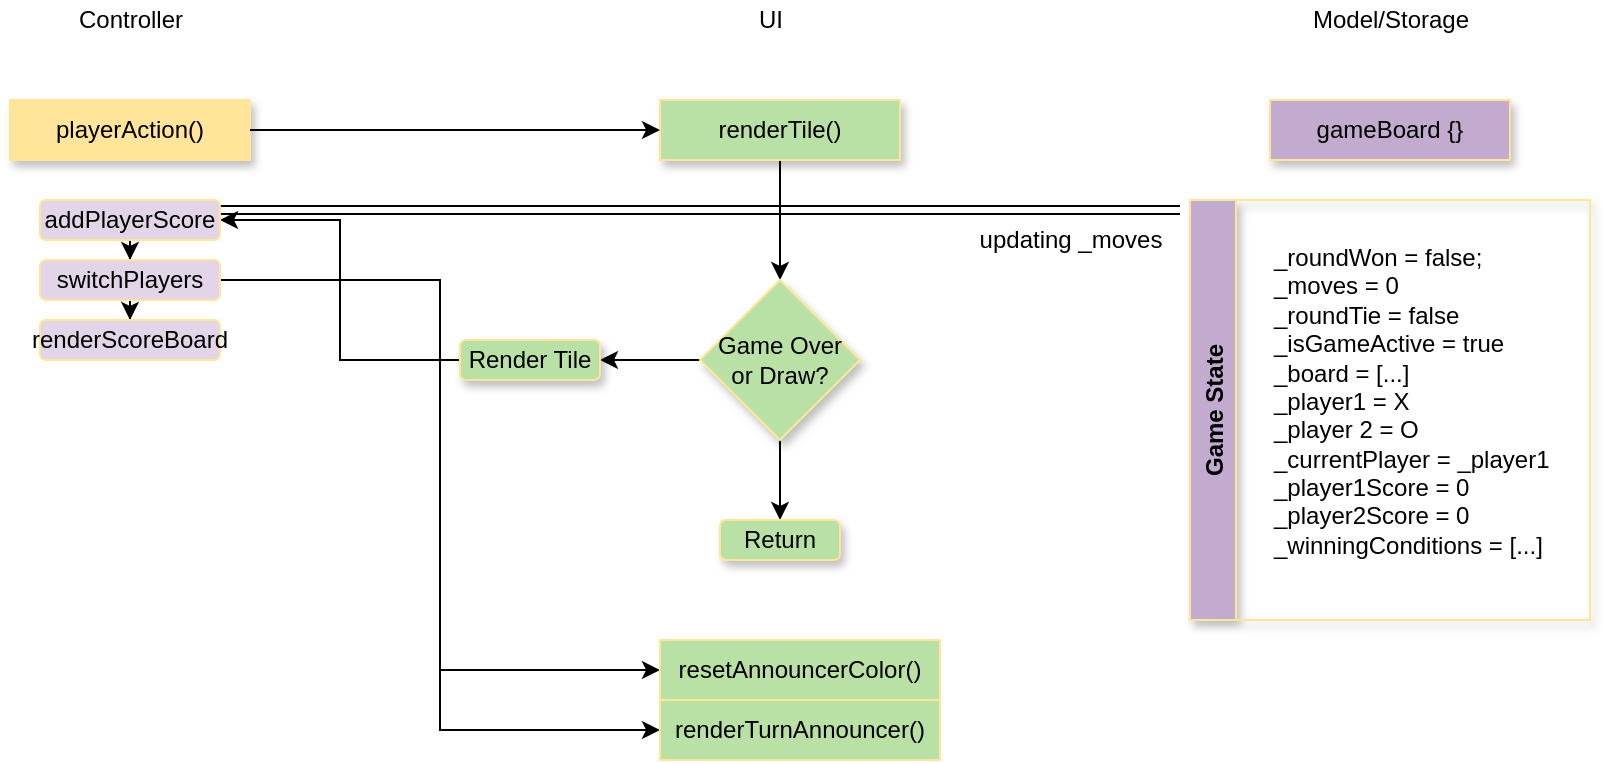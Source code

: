 <mxfile version="16.4.5" type="github">
  <diagram id="tbl310v2u9fYnJmufLMh" name="Page-1">
    <mxGraphModel dx="852" dy="689" grid="1" gridSize="10" guides="1" tooltips="1" connect="1" arrows="1" fold="1" page="1" pageScale="1" pageWidth="850" pageHeight="1100" math="0" shadow="0">
      <root>
        <mxCell id="0" />
        <mxCell id="1" parent="0" />
        <mxCell id="3C8uNp0iocg1anjiTqil-1" value="&lt;div&gt;Controller&lt;/div&gt;" style="text;html=1;resizable=0;autosize=1;align=center;verticalAlign=middle;points=[];fillColor=none;strokeColor=none;rounded=0;" parent="1" vertex="1">
          <mxGeometry x="70" y="60" width="70" height="20" as="geometry" />
        </mxCell>
        <mxCell id="3C8uNp0iocg1anjiTqil-2" value="&lt;div&gt;Model/Storage&lt;/div&gt;" style="text;html=1;resizable=0;autosize=1;align=center;verticalAlign=middle;points=[];fillColor=none;strokeColor=none;rounded=0;" parent="1" vertex="1">
          <mxGeometry x="690" y="60" width="90" height="20" as="geometry" />
        </mxCell>
        <mxCell id="3C8uNp0iocg1anjiTqil-3" value="&lt;div&gt;UI&lt;/div&gt;" style="text;html=1;resizable=0;autosize=1;align=center;verticalAlign=middle;points=[];fillColor=none;strokeColor=none;rounded=0;" parent="1" vertex="1">
          <mxGeometry x="410" y="60" width="30" height="20" as="geometry" />
        </mxCell>
        <mxCell id="3C8uNp0iocg1anjiTqil-4" value="&lt;div&gt;playerAction()&lt;/div&gt;" style="rounded=0;whiteSpace=wrap;html=1;shadow=1;strokeColor=#FFE599;fillColor=#FFE599;" parent="1" vertex="1">
          <mxGeometry x="45" y="110" width="120" height="30" as="geometry" />
        </mxCell>
        <mxCell id="eTiTghomsZwvz0lO_ERC-16" style="edgeStyle=orthogonalEdgeStyle;rounded=0;orthogonalLoop=1;jettySize=auto;html=1;exitX=0.5;exitY=1;exitDx=0;exitDy=0;" edge="1" parent="1" source="3C8uNp0iocg1anjiTqil-5" target="3C8uNp0iocg1anjiTqil-17">
          <mxGeometry relative="1" as="geometry" />
        </mxCell>
        <mxCell id="3C8uNp0iocg1anjiTqil-5" value="renderTile()" style="rounded=0;whiteSpace=wrap;html=1;shadow=1;strokeColor=#FFE599;fillColor=#B9E0A5;" parent="1" vertex="1">
          <mxGeometry x="370" y="110" width="120" height="30" as="geometry" />
        </mxCell>
        <mxCell id="3C8uNp0iocg1anjiTqil-6" value="&lt;div&gt;gameBoard {}&lt;br&gt;&lt;/div&gt;" style="rounded=0;whiteSpace=wrap;html=1;shadow=1;strokeColor=#FFE599;fillColor=#C3ABD0;" parent="1" vertex="1">
          <mxGeometry x="675" y="110" width="120" height="30" as="geometry" />
        </mxCell>
        <mxCell id="3C8uNp0iocg1anjiTqil-9" value="" style="endArrow=classic;html=1;rounded=0;exitX=1;exitY=0.5;exitDx=0;exitDy=0;entryX=0;entryY=0.5;entryDx=0;entryDy=0;" parent="1" source="3C8uNp0iocg1anjiTqil-4" target="3C8uNp0iocg1anjiTqil-5" edge="1">
          <mxGeometry width="50" height="50" relative="1" as="geometry">
            <mxPoint x="470" y="270" as="sourcePoint" />
            <mxPoint x="520" y="220" as="targetPoint" />
            <Array as="points" />
          </mxGeometry>
        </mxCell>
        <mxCell id="3C8uNp0iocg1anjiTqil-11" value="Game State" style="swimlane;horizontal=0;shadow=1;strokeColor=#FFE599;fillColor=#C3ABD0;" parent="1" vertex="1">
          <mxGeometry x="635" y="160" width="200" height="210" as="geometry" />
        </mxCell>
        <mxCell id="3C8uNp0iocg1anjiTqil-12" value="&lt;div align=&quot;left&quot;&gt;_roundWon = false;&lt;/div&gt;&lt;div align=&quot;left&quot;&gt;_moves = 0&lt;/div&gt;&lt;div align=&quot;left&quot;&gt;_roundTie = false&lt;/div&gt;&lt;div align=&quot;left&quot;&gt;_isGameActive = true&lt;/div&gt;&lt;div align=&quot;left&quot;&gt;_board = [...]&lt;/div&gt;&lt;div align=&quot;left&quot;&gt;_player1 = X&lt;/div&gt;&lt;div align=&quot;left&quot;&gt;_player 2 = O&lt;/div&gt;&lt;div align=&quot;left&quot;&gt;_currentPlayer = _player1&lt;/div&gt;&lt;div align=&quot;left&quot;&gt;_player1Score = 0&lt;/div&gt;&lt;div align=&quot;left&quot;&gt;_player2Score = 0&lt;/div&gt;&lt;div align=&quot;left&quot;&gt;_winningConditions = [...]&lt;br&gt;&lt;/div&gt;&lt;div align=&quot;left&quot;&gt;&lt;br&gt;&lt;/div&gt;&lt;div align=&quot;left&quot;&gt;&lt;br&gt;&lt;/div&gt;" style="text;html=1;align=left;verticalAlign=middle;resizable=0;points=[];autosize=1;strokeColor=none;fillColor=none;" parent="3C8uNp0iocg1anjiTqil-11" vertex="1">
          <mxGeometry x="40" y="20" width="150" height="190" as="geometry" />
        </mxCell>
        <mxCell id="3C8uNp0iocg1anjiTqil-32" style="edgeStyle=orthogonalEdgeStyle;rounded=0;orthogonalLoop=1;jettySize=auto;html=1;exitX=0.5;exitY=1;exitDx=0;exitDy=0;entryX=0.5;entryY=0;entryDx=0;entryDy=0;" parent="1" source="3C8uNp0iocg1anjiTqil-17" target="3C8uNp0iocg1anjiTqil-31" edge="1">
          <mxGeometry relative="1" as="geometry" />
        </mxCell>
        <mxCell id="eTiTghomsZwvz0lO_ERC-14" style="edgeStyle=orthogonalEdgeStyle;rounded=0;orthogonalLoop=1;jettySize=auto;html=1;exitX=0;exitY=0.5;exitDx=0;exitDy=0;entryX=1;entryY=0.5;entryDx=0;entryDy=0;" edge="1" parent="1" source="3C8uNp0iocg1anjiTqil-17" target="3C8uNp0iocg1anjiTqil-25">
          <mxGeometry relative="1" as="geometry" />
        </mxCell>
        <mxCell id="3C8uNp0iocg1anjiTqil-17" value="&lt;div&gt;Game Over&lt;/div&gt;&lt;div&gt;or Draw?&lt;br&gt;&lt;/div&gt;" style="rhombus;whiteSpace=wrap;html=1;shadow=1;strokeColor=#FFE599;fillColor=#B9E0A5;" parent="1" vertex="1">
          <mxGeometry x="390" y="200" width="80" height="80" as="geometry" />
        </mxCell>
        <mxCell id="eTiTghomsZwvz0lO_ERC-15" style="edgeStyle=orthogonalEdgeStyle;rounded=0;orthogonalLoop=1;jettySize=auto;html=1;exitX=0;exitY=0.5;exitDx=0;exitDy=0;entryX=1;entryY=0.5;entryDx=0;entryDy=0;" edge="1" parent="1" source="3C8uNp0iocg1anjiTqil-25" target="eTiTghomsZwvz0lO_ERC-2">
          <mxGeometry relative="1" as="geometry" />
        </mxCell>
        <mxCell id="3C8uNp0iocg1anjiTqil-25" value="Render Tile" style="rounded=1;whiteSpace=wrap;html=1;shadow=1;strokeColor=#FFE599;fillColor=#B9E0A5;" parent="1" vertex="1">
          <mxGeometry x="270" y="230" width="70" height="20" as="geometry" />
        </mxCell>
        <mxCell id="3C8uNp0iocg1anjiTqil-31" value="Return" style="rounded=1;whiteSpace=wrap;html=1;shadow=1;strokeColor=#FFE599;fillColor=#B9E0A5;" parent="1" vertex="1">
          <mxGeometry x="400" y="320" width="60" height="20" as="geometry" />
        </mxCell>
        <mxCell id="eTiTghomsZwvz0lO_ERC-10" style="edgeStyle=orthogonalEdgeStyle;rounded=0;orthogonalLoop=1;jettySize=auto;html=1;entryX=0.5;entryY=0;entryDx=0;entryDy=0;" edge="1" parent="1" source="eTiTghomsZwvz0lO_ERC-2" target="eTiTghomsZwvz0lO_ERC-8">
          <mxGeometry relative="1" as="geometry" />
        </mxCell>
        <mxCell id="eTiTghomsZwvz0lO_ERC-18" style="edgeStyle=orthogonalEdgeStyle;rounded=0;orthogonalLoop=1;jettySize=auto;html=1;exitX=1;exitY=0.25;exitDx=0;exitDy=0;shape=link;" edge="1" parent="1" source="eTiTghomsZwvz0lO_ERC-2">
          <mxGeometry relative="1" as="geometry">
            <mxPoint x="630" y="165" as="targetPoint" />
          </mxGeometry>
        </mxCell>
        <mxCell id="eTiTghomsZwvz0lO_ERC-2" value="addPlayerScore" style="rounded=1;whiteSpace=wrap;html=1;shadow=0;strokeColor=#FFE599;fillColor=#E1D5E7;" vertex="1" parent="1">
          <mxGeometry x="60" y="160" width="90" height="20" as="geometry" />
        </mxCell>
        <mxCell id="eTiTghomsZwvz0lO_ERC-12" value="" style="edgeStyle=orthogonalEdgeStyle;rounded=0;orthogonalLoop=1;jettySize=auto;html=1;" edge="1" parent="1" source="eTiTghomsZwvz0lO_ERC-8" target="eTiTghomsZwvz0lO_ERC-11">
          <mxGeometry relative="1" as="geometry" />
        </mxCell>
        <mxCell id="eTiTghomsZwvz0lO_ERC-22" style="rounded=0;orthogonalLoop=1;jettySize=auto;html=1;exitX=1;exitY=0.5;exitDx=0;exitDy=0;entryX=0;entryY=0.5;entryDx=0;entryDy=0;edgeStyle=orthogonalEdgeStyle;" edge="1" parent="1" source="eTiTghomsZwvz0lO_ERC-8" target="eTiTghomsZwvz0lO_ERC-21">
          <mxGeometry relative="1" as="geometry" />
        </mxCell>
        <mxCell id="eTiTghomsZwvz0lO_ERC-25" style="edgeStyle=orthogonalEdgeStyle;rounded=0;orthogonalLoop=1;jettySize=auto;html=1;exitX=1;exitY=0.5;exitDx=0;exitDy=0;entryX=0;entryY=0.5;entryDx=0;entryDy=0;elbow=vertical;" edge="1" parent="1" source="eTiTghomsZwvz0lO_ERC-8" target="eTiTghomsZwvz0lO_ERC-23">
          <mxGeometry relative="1" as="geometry" />
        </mxCell>
        <mxCell id="eTiTghomsZwvz0lO_ERC-8" value="switchPlayers" style="rounded=1;whiteSpace=wrap;html=1;shadow=0;strokeColor=#FFE599;fillColor=#E1D5E7;" vertex="1" parent="1">
          <mxGeometry x="60" y="190" width="90" height="20" as="geometry" />
        </mxCell>
        <mxCell id="eTiTghomsZwvz0lO_ERC-11" value="renderScoreBoard" style="whiteSpace=wrap;html=1;fillColor=#E1D5E7;strokeColor=#FFE599;rounded=1;shadow=0;" vertex="1" parent="1">
          <mxGeometry x="60" y="220" width="90" height="20" as="geometry" />
        </mxCell>
        <mxCell id="eTiTghomsZwvz0lO_ERC-20" value="updating _moves" style="text;html=1;resizable=0;autosize=1;align=center;verticalAlign=middle;points=[];fillColor=none;strokeColor=none;rounded=0;shadow=0;" vertex="1" parent="1">
          <mxGeometry x="520" y="170" width="110" height="20" as="geometry" />
        </mxCell>
        <mxCell id="eTiTghomsZwvz0lO_ERC-21" value="renderTurnAnnouncer()" style="rounded=0;whiteSpace=wrap;html=1;shadow=0;strokeColor=#FFE599;fillColor=#B9E0A5;" vertex="1" parent="1">
          <mxGeometry x="370" y="410" width="140" height="30" as="geometry" />
        </mxCell>
        <mxCell id="eTiTghomsZwvz0lO_ERC-23" value="resetAnnouncerColor()" style="rounded=0;whiteSpace=wrap;html=1;shadow=0;strokeColor=#FFE599;fillColor=#B9E0A5;" vertex="1" parent="1">
          <mxGeometry x="370" y="380" width="140" height="30" as="geometry" />
        </mxCell>
      </root>
    </mxGraphModel>
  </diagram>
</mxfile>
